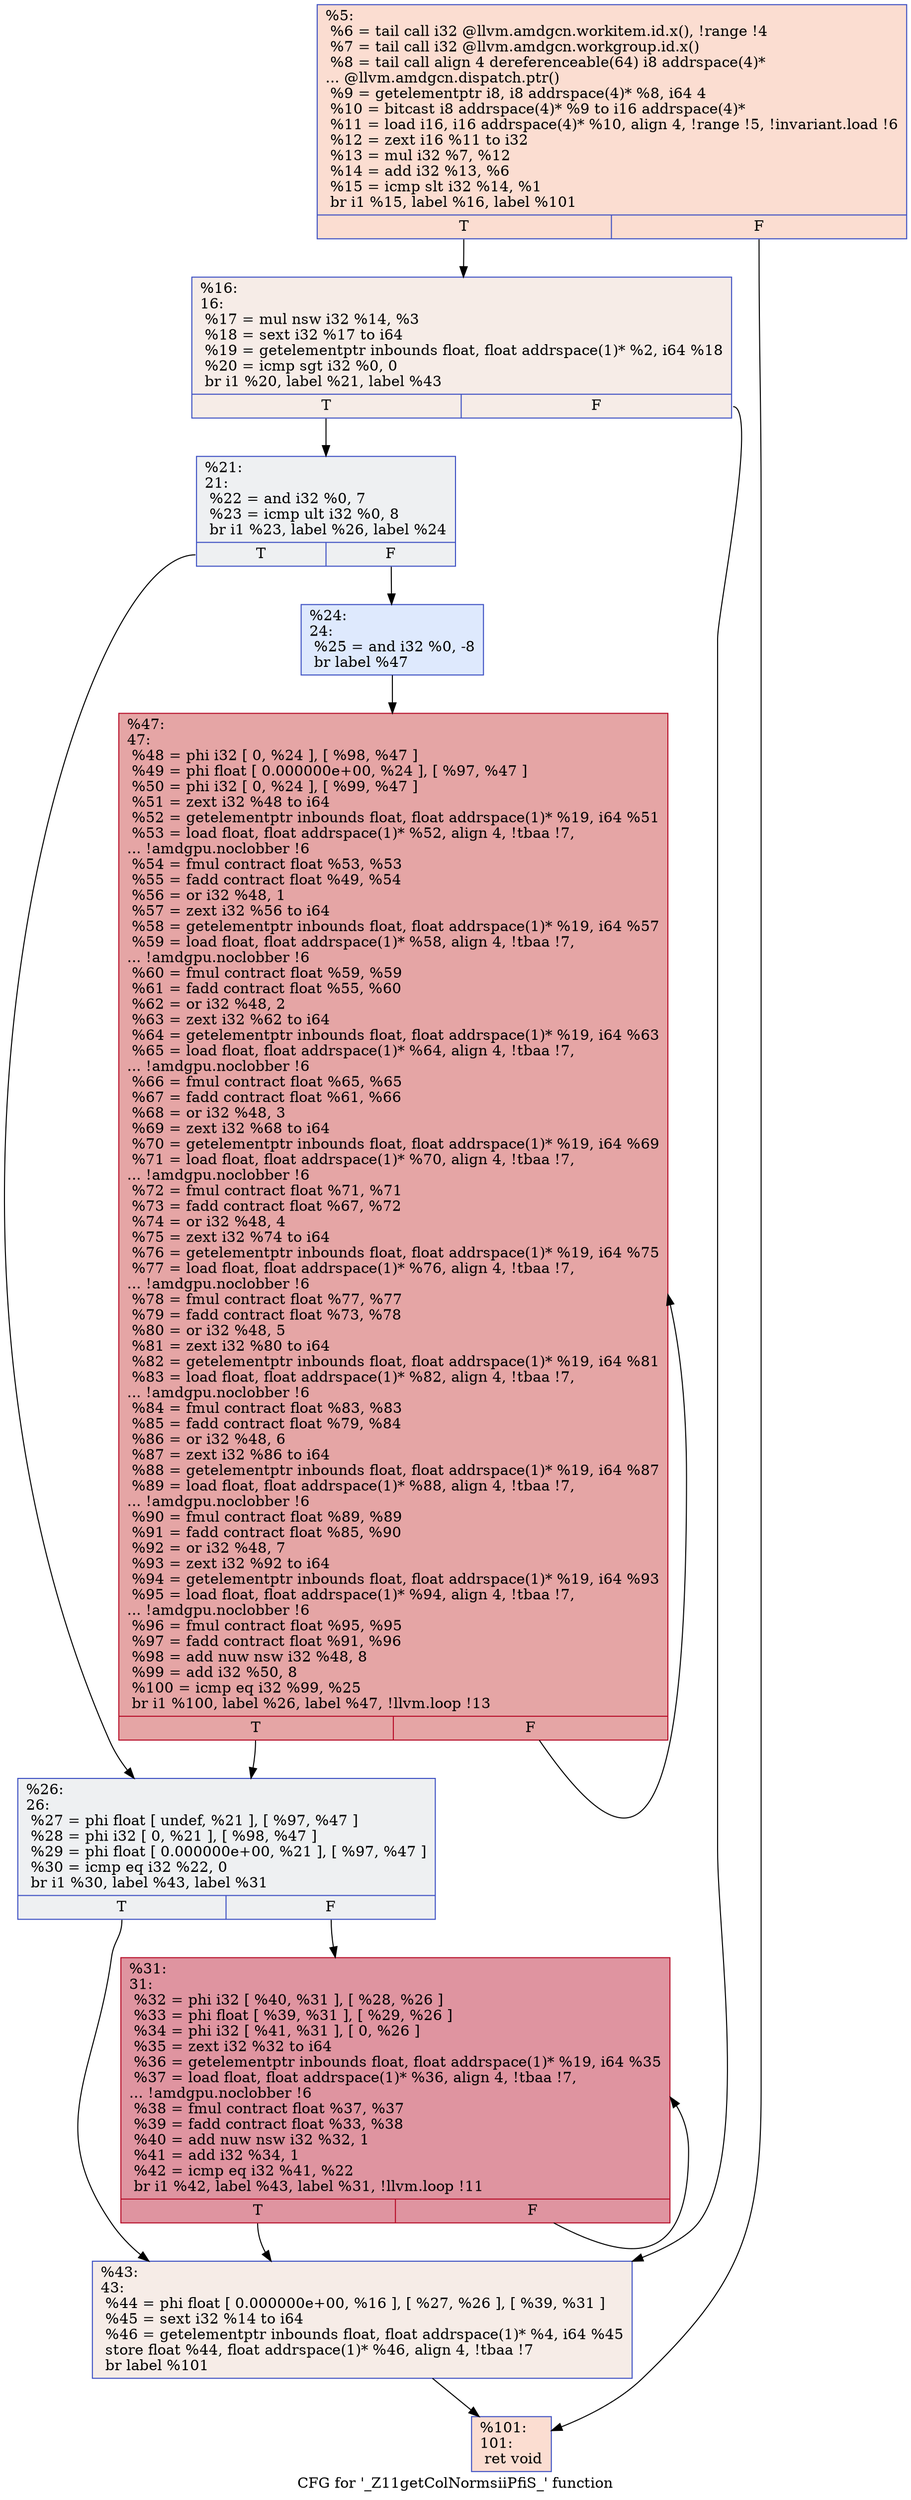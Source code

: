 digraph "CFG for '_Z11getColNormsiiPfiS_' function" {
	label="CFG for '_Z11getColNormsiiPfiS_' function";

	Node0x5483000 [shape=record,color="#3d50c3ff", style=filled, fillcolor="#f7b39670",label="{%5:\l  %6 = tail call i32 @llvm.amdgcn.workitem.id.x(), !range !4\l  %7 = tail call i32 @llvm.amdgcn.workgroup.id.x()\l  %8 = tail call align 4 dereferenceable(64) i8 addrspace(4)*\l... @llvm.amdgcn.dispatch.ptr()\l  %9 = getelementptr i8, i8 addrspace(4)* %8, i64 4\l  %10 = bitcast i8 addrspace(4)* %9 to i16 addrspace(4)*\l  %11 = load i16, i16 addrspace(4)* %10, align 4, !range !5, !invariant.load !6\l  %12 = zext i16 %11 to i32\l  %13 = mul i32 %7, %12\l  %14 = add i32 %13, %6\l  %15 = icmp slt i32 %14, %1\l  br i1 %15, label %16, label %101\l|{<s0>T|<s1>F}}"];
	Node0x5483000:s0 -> Node0x5484ed0;
	Node0x5483000:s1 -> Node0x5484f60;
	Node0x5484ed0 [shape=record,color="#3d50c3ff", style=filled, fillcolor="#ead5c970",label="{%16:\l16:                                               \l  %17 = mul nsw i32 %14, %3\l  %18 = sext i32 %17 to i64\l  %19 = getelementptr inbounds float, float addrspace(1)* %2, i64 %18\l  %20 = icmp sgt i32 %0, 0\l  br i1 %20, label %21, label %43\l|{<s0>T|<s1>F}}"];
	Node0x5484ed0:s0 -> Node0x5485350;
	Node0x5484ed0:s1 -> Node0x54853a0;
	Node0x5485350 [shape=record,color="#3d50c3ff", style=filled, fillcolor="#d9dce170",label="{%21:\l21:                                               \l  %22 = and i32 %0, 7\l  %23 = icmp ult i32 %0, 8\l  br i1 %23, label %26, label %24\l|{<s0>T|<s1>F}}"];
	Node0x5485350:s0 -> Node0x5485660;
	Node0x5485350:s1 -> Node0x54856b0;
	Node0x54856b0 [shape=record,color="#3d50c3ff", style=filled, fillcolor="#b5cdfa70",label="{%24:\l24:                                               \l  %25 = and i32 %0, -8\l  br label %47\l}"];
	Node0x54856b0 -> Node0x54858b0;
	Node0x5485660 [shape=record,color="#3d50c3ff", style=filled, fillcolor="#d9dce170",label="{%26:\l26:                                               \l  %27 = phi float [ undef, %21 ], [ %97, %47 ]\l  %28 = phi i32 [ 0, %21 ], [ %98, %47 ]\l  %29 = phi float [ 0.000000e+00, %21 ], [ %97, %47 ]\l  %30 = icmp eq i32 %22, 0\l  br i1 %30, label %43, label %31\l|{<s0>T|<s1>F}}"];
	Node0x5485660:s0 -> Node0x54853a0;
	Node0x5485660:s1 -> Node0x5486b20;
	Node0x5486b20 [shape=record,color="#b70d28ff", style=filled, fillcolor="#b70d2870",label="{%31:\l31:                                               \l  %32 = phi i32 [ %40, %31 ], [ %28, %26 ]\l  %33 = phi float [ %39, %31 ], [ %29, %26 ]\l  %34 = phi i32 [ %41, %31 ], [ 0, %26 ]\l  %35 = zext i32 %32 to i64\l  %36 = getelementptr inbounds float, float addrspace(1)* %19, i64 %35\l  %37 = load float, float addrspace(1)* %36, align 4, !tbaa !7,\l... !amdgpu.noclobber !6\l  %38 = fmul contract float %37, %37\l  %39 = fadd contract float %33, %38\l  %40 = add nuw nsw i32 %32, 1\l  %41 = add i32 %34, 1\l  %42 = icmp eq i32 %41, %22\l  br i1 %42, label %43, label %31, !llvm.loop !11\l|{<s0>T|<s1>F}}"];
	Node0x5486b20:s0 -> Node0x54853a0;
	Node0x5486b20:s1 -> Node0x5486b20;
	Node0x54853a0 [shape=record,color="#3d50c3ff", style=filled, fillcolor="#ead5c970",label="{%43:\l43:                                               \l  %44 = phi float [ 0.000000e+00, %16 ], [ %27, %26 ], [ %39, %31 ]\l  %45 = sext i32 %14 to i64\l  %46 = getelementptr inbounds float, float addrspace(1)* %4, i64 %45\l  store float %44, float addrspace(1)* %46, align 4, !tbaa !7\l  br label %101\l}"];
	Node0x54853a0 -> Node0x5484f60;
	Node0x54858b0 [shape=record,color="#b70d28ff", style=filled, fillcolor="#c5333470",label="{%47:\l47:                                               \l  %48 = phi i32 [ 0, %24 ], [ %98, %47 ]\l  %49 = phi float [ 0.000000e+00, %24 ], [ %97, %47 ]\l  %50 = phi i32 [ 0, %24 ], [ %99, %47 ]\l  %51 = zext i32 %48 to i64\l  %52 = getelementptr inbounds float, float addrspace(1)* %19, i64 %51\l  %53 = load float, float addrspace(1)* %52, align 4, !tbaa !7,\l... !amdgpu.noclobber !6\l  %54 = fmul contract float %53, %53\l  %55 = fadd contract float %49, %54\l  %56 = or i32 %48, 1\l  %57 = zext i32 %56 to i64\l  %58 = getelementptr inbounds float, float addrspace(1)* %19, i64 %57\l  %59 = load float, float addrspace(1)* %58, align 4, !tbaa !7,\l... !amdgpu.noclobber !6\l  %60 = fmul contract float %59, %59\l  %61 = fadd contract float %55, %60\l  %62 = or i32 %48, 2\l  %63 = zext i32 %62 to i64\l  %64 = getelementptr inbounds float, float addrspace(1)* %19, i64 %63\l  %65 = load float, float addrspace(1)* %64, align 4, !tbaa !7,\l... !amdgpu.noclobber !6\l  %66 = fmul contract float %65, %65\l  %67 = fadd contract float %61, %66\l  %68 = or i32 %48, 3\l  %69 = zext i32 %68 to i64\l  %70 = getelementptr inbounds float, float addrspace(1)* %19, i64 %69\l  %71 = load float, float addrspace(1)* %70, align 4, !tbaa !7,\l... !amdgpu.noclobber !6\l  %72 = fmul contract float %71, %71\l  %73 = fadd contract float %67, %72\l  %74 = or i32 %48, 4\l  %75 = zext i32 %74 to i64\l  %76 = getelementptr inbounds float, float addrspace(1)* %19, i64 %75\l  %77 = load float, float addrspace(1)* %76, align 4, !tbaa !7,\l... !amdgpu.noclobber !6\l  %78 = fmul contract float %77, %77\l  %79 = fadd contract float %73, %78\l  %80 = or i32 %48, 5\l  %81 = zext i32 %80 to i64\l  %82 = getelementptr inbounds float, float addrspace(1)* %19, i64 %81\l  %83 = load float, float addrspace(1)* %82, align 4, !tbaa !7,\l... !amdgpu.noclobber !6\l  %84 = fmul contract float %83, %83\l  %85 = fadd contract float %79, %84\l  %86 = or i32 %48, 6\l  %87 = zext i32 %86 to i64\l  %88 = getelementptr inbounds float, float addrspace(1)* %19, i64 %87\l  %89 = load float, float addrspace(1)* %88, align 4, !tbaa !7,\l... !amdgpu.noclobber !6\l  %90 = fmul contract float %89, %89\l  %91 = fadd contract float %85, %90\l  %92 = or i32 %48, 7\l  %93 = zext i32 %92 to i64\l  %94 = getelementptr inbounds float, float addrspace(1)* %19, i64 %93\l  %95 = load float, float addrspace(1)* %94, align 4, !tbaa !7,\l... !amdgpu.noclobber !6\l  %96 = fmul contract float %95, %95\l  %97 = fadd contract float %91, %96\l  %98 = add nuw nsw i32 %48, 8\l  %99 = add i32 %50, 8\l  %100 = icmp eq i32 %99, %25\l  br i1 %100, label %26, label %47, !llvm.loop !13\l|{<s0>T|<s1>F}}"];
	Node0x54858b0:s0 -> Node0x5485660;
	Node0x54858b0:s1 -> Node0x54858b0;
	Node0x5484f60 [shape=record,color="#3d50c3ff", style=filled, fillcolor="#f7b39670",label="{%101:\l101:                                              \l  ret void\l}"];
}

